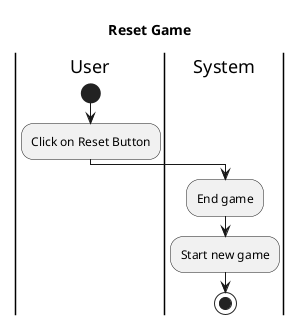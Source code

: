 @startuml "Play a game activity diagram"
title "Reset Game"

|User|
start
:Click on Reset Button;

|System|
:End game;
:Start new game;
' |User|
' :Let User Play The Game;

stop
@enduml
